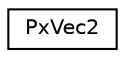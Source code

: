 digraph "Graphical Class Hierarchy"
{
  edge [fontname="Helvetica",fontsize="10",labelfontname="Helvetica",labelfontsize="10"];
  node [fontname="Helvetica",fontsize="10",shape=record];
  rankdir="LR";
  Node0 [label="PxVec2",height=0.2,width=0.4,color="black", fillcolor="white", style="filled",URL="$classPxVec2.html",tooltip="2 Element vector class. "];
}
